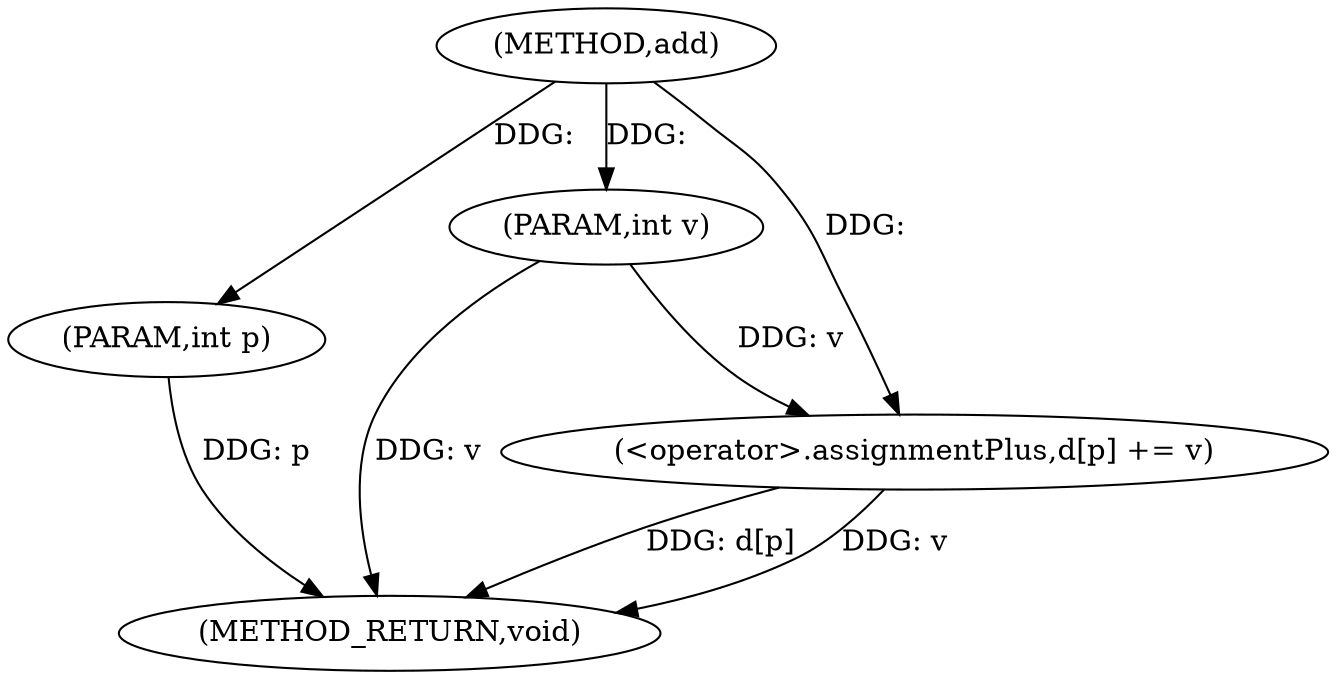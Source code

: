 digraph "add" {  
"1000101" [label = "(METHOD,add)" ]
"1000110" [label = "(METHOD_RETURN,void)" ]
"1000102" [label = "(PARAM,int p)" ]
"1000103" [label = "(PARAM,int v)" ]
"1000105" [label = "(<operator>.assignmentPlus,d[p] += v)" ]
  "1000102" -> "1000110"  [ label = "DDG: p"] 
  "1000103" -> "1000110"  [ label = "DDG: v"] 
  "1000105" -> "1000110"  [ label = "DDG: d[p]"] 
  "1000105" -> "1000110"  [ label = "DDG: v"] 
  "1000101" -> "1000102"  [ label = "DDG: "] 
  "1000101" -> "1000103"  [ label = "DDG: "] 
  "1000103" -> "1000105"  [ label = "DDG: v"] 
  "1000101" -> "1000105"  [ label = "DDG: "] 
}
